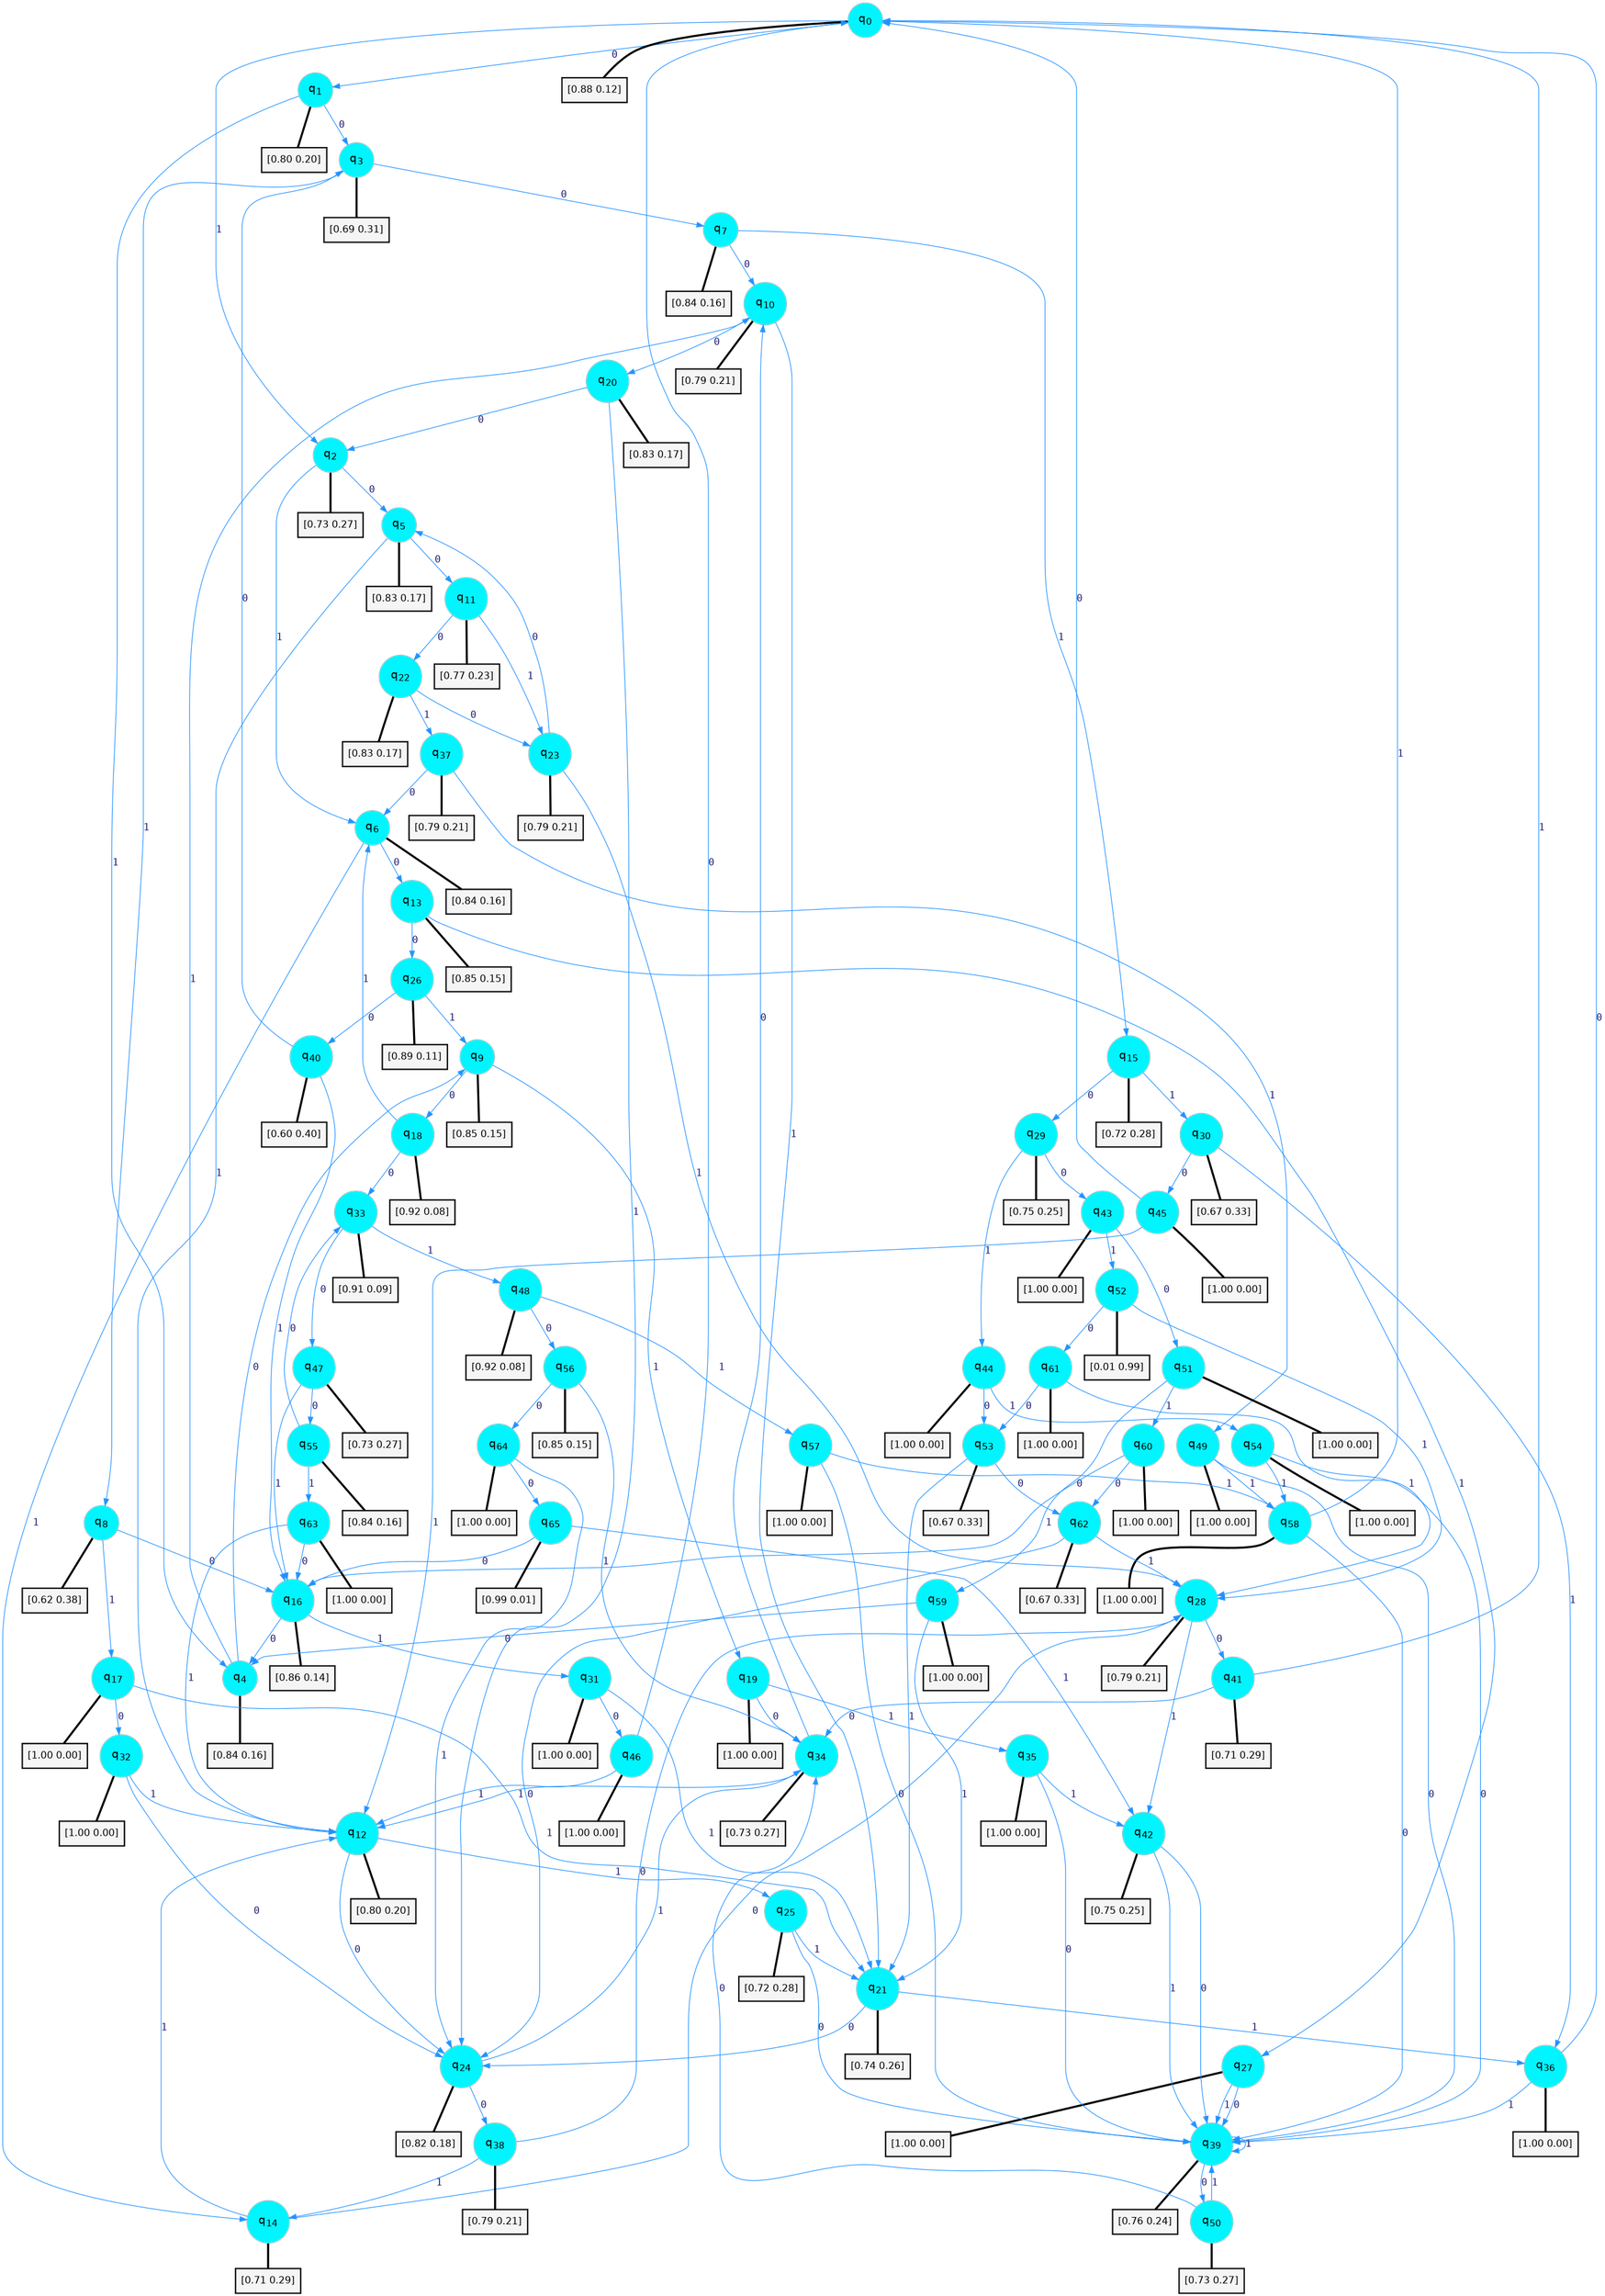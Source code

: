 digraph G {
graph [
bgcolor=transparent, dpi=300, rankdir=TD, size="40,25"];
node [
color=gray, fillcolor=turquoise1, fontcolor=black, fontname=Helvetica, fontsize=16, fontweight=bold, shape=circle, style=filled];
edge [
arrowsize=1, color=dodgerblue1, fontcolor=midnightblue, fontname=courier, fontweight=bold, penwidth=1, style=solid, weight=20];
0[label=<q<SUB>0</SUB>>];
1[label=<q<SUB>1</SUB>>];
2[label=<q<SUB>2</SUB>>];
3[label=<q<SUB>3</SUB>>];
4[label=<q<SUB>4</SUB>>];
5[label=<q<SUB>5</SUB>>];
6[label=<q<SUB>6</SUB>>];
7[label=<q<SUB>7</SUB>>];
8[label=<q<SUB>8</SUB>>];
9[label=<q<SUB>9</SUB>>];
10[label=<q<SUB>10</SUB>>];
11[label=<q<SUB>11</SUB>>];
12[label=<q<SUB>12</SUB>>];
13[label=<q<SUB>13</SUB>>];
14[label=<q<SUB>14</SUB>>];
15[label=<q<SUB>15</SUB>>];
16[label=<q<SUB>16</SUB>>];
17[label=<q<SUB>17</SUB>>];
18[label=<q<SUB>18</SUB>>];
19[label=<q<SUB>19</SUB>>];
20[label=<q<SUB>20</SUB>>];
21[label=<q<SUB>21</SUB>>];
22[label=<q<SUB>22</SUB>>];
23[label=<q<SUB>23</SUB>>];
24[label=<q<SUB>24</SUB>>];
25[label=<q<SUB>25</SUB>>];
26[label=<q<SUB>26</SUB>>];
27[label=<q<SUB>27</SUB>>];
28[label=<q<SUB>28</SUB>>];
29[label=<q<SUB>29</SUB>>];
30[label=<q<SUB>30</SUB>>];
31[label=<q<SUB>31</SUB>>];
32[label=<q<SUB>32</SUB>>];
33[label=<q<SUB>33</SUB>>];
34[label=<q<SUB>34</SUB>>];
35[label=<q<SUB>35</SUB>>];
36[label=<q<SUB>36</SUB>>];
37[label=<q<SUB>37</SUB>>];
38[label=<q<SUB>38</SUB>>];
39[label=<q<SUB>39</SUB>>];
40[label=<q<SUB>40</SUB>>];
41[label=<q<SUB>41</SUB>>];
42[label=<q<SUB>42</SUB>>];
43[label=<q<SUB>43</SUB>>];
44[label=<q<SUB>44</SUB>>];
45[label=<q<SUB>45</SUB>>];
46[label=<q<SUB>46</SUB>>];
47[label=<q<SUB>47</SUB>>];
48[label=<q<SUB>48</SUB>>];
49[label=<q<SUB>49</SUB>>];
50[label=<q<SUB>50</SUB>>];
51[label=<q<SUB>51</SUB>>];
52[label=<q<SUB>52</SUB>>];
53[label=<q<SUB>53</SUB>>];
54[label=<q<SUB>54</SUB>>];
55[label=<q<SUB>55</SUB>>];
56[label=<q<SUB>56</SUB>>];
57[label=<q<SUB>57</SUB>>];
58[label=<q<SUB>58</SUB>>];
59[label=<q<SUB>59</SUB>>];
60[label=<q<SUB>60</SUB>>];
61[label=<q<SUB>61</SUB>>];
62[label=<q<SUB>62</SUB>>];
63[label=<q<SUB>63</SUB>>];
64[label=<q<SUB>64</SUB>>];
65[label=<q<SUB>65</SUB>>];
66[label="[0.88 0.12]", shape=box,fontcolor=black, fontname=Helvetica, fontsize=14, penwidth=2, fillcolor=whitesmoke,color=black];
67[label="[0.80 0.20]", shape=box,fontcolor=black, fontname=Helvetica, fontsize=14, penwidth=2, fillcolor=whitesmoke,color=black];
68[label="[0.73 0.27]", shape=box,fontcolor=black, fontname=Helvetica, fontsize=14, penwidth=2, fillcolor=whitesmoke,color=black];
69[label="[0.69 0.31]", shape=box,fontcolor=black, fontname=Helvetica, fontsize=14, penwidth=2, fillcolor=whitesmoke,color=black];
70[label="[0.84 0.16]", shape=box,fontcolor=black, fontname=Helvetica, fontsize=14, penwidth=2, fillcolor=whitesmoke,color=black];
71[label="[0.83 0.17]", shape=box,fontcolor=black, fontname=Helvetica, fontsize=14, penwidth=2, fillcolor=whitesmoke,color=black];
72[label="[0.84 0.16]", shape=box,fontcolor=black, fontname=Helvetica, fontsize=14, penwidth=2, fillcolor=whitesmoke,color=black];
73[label="[0.84 0.16]", shape=box,fontcolor=black, fontname=Helvetica, fontsize=14, penwidth=2, fillcolor=whitesmoke,color=black];
74[label="[0.62 0.38]", shape=box,fontcolor=black, fontname=Helvetica, fontsize=14, penwidth=2, fillcolor=whitesmoke,color=black];
75[label="[0.85 0.15]", shape=box,fontcolor=black, fontname=Helvetica, fontsize=14, penwidth=2, fillcolor=whitesmoke,color=black];
76[label="[0.79 0.21]", shape=box,fontcolor=black, fontname=Helvetica, fontsize=14, penwidth=2, fillcolor=whitesmoke,color=black];
77[label="[0.77 0.23]", shape=box,fontcolor=black, fontname=Helvetica, fontsize=14, penwidth=2, fillcolor=whitesmoke,color=black];
78[label="[0.80 0.20]", shape=box,fontcolor=black, fontname=Helvetica, fontsize=14, penwidth=2, fillcolor=whitesmoke,color=black];
79[label="[0.85 0.15]", shape=box,fontcolor=black, fontname=Helvetica, fontsize=14, penwidth=2, fillcolor=whitesmoke,color=black];
80[label="[0.71 0.29]", shape=box,fontcolor=black, fontname=Helvetica, fontsize=14, penwidth=2, fillcolor=whitesmoke,color=black];
81[label="[0.72 0.28]", shape=box,fontcolor=black, fontname=Helvetica, fontsize=14, penwidth=2, fillcolor=whitesmoke,color=black];
82[label="[0.86 0.14]", shape=box,fontcolor=black, fontname=Helvetica, fontsize=14, penwidth=2, fillcolor=whitesmoke,color=black];
83[label="[1.00 0.00]", shape=box,fontcolor=black, fontname=Helvetica, fontsize=14, penwidth=2, fillcolor=whitesmoke,color=black];
84[label="[0.92 0.08]", shape=box,fontcolor=black, fontname=Helvetica, fontsize=14, penwidth=2, fillcolor=whitesmoke,color=black];
85[label="[1.00 0.00]", shape=box,fontcolor=black, fontname=Helvetica, fontsize=14, penwidth=2, fillcolor=whitesmoke,color=black];
86[label="[0.83 0.17]", shape=box,fontcolor=black, fontname=Helvetica, fontsize=14, penwidth=2, fillcolor=whitesmoke,color=black];
87[label="[0.74 0.26]", shape=box,fontcolor=black, fontname=Helvetica, fontsize=14, penwidth=2, fillcolor=whitesmoke,color=black];
88[label="[0.83 0.17]", shape=box,fontcolor=black, fontname=Helvetica, fontsize=14, penwidth=2, fillcolor=whitesmoke,color=black];
89[label="[0.79 0.21]", shape=box,fontcolor=black, fontname=Helvetica, fontsize=14, penwidth=2, fillcolor=whitesmoke,color=black];
90[label="[0.82 0.18]", shape=box,fontcolor=black, fontname=Helvetica, fontsize=14, penwidth=2, fillcolor=whitesmoke,color=black];
91[label="[0.72 0.28]", shape=box,fontcolor=black, fontname=Helvetica, fontsize=14, penwidth=2, fillcolor=whitesmoke,color=black];
92[label="[0.89 0.11]", shape=box,fontcolor=black, fontname=Helvetica, fontsize=14, penwidth=2, fillcolor=whitesmoke,color=black];
93[label="[1.00 0.00]", shape=box,fontcolor=black, fontname=Helvetica, fontsize=14, penwidth=2, fillcolor=whitesmoke,color=black];
94[label="[0.79 0.21]", shape=box,fontcolor=black, fontname=Helvetica, fontsize=14, penwidth=2, fillcolor=whitesmoke,color=black];
95[label="[0.75 0.25]", shape=box,fontcolor=black, fontname=Helvetica, fontsize=14, penwidth=2, fillcolor=whitesmoke,color=black];
96[label="[0.67 0.33]", shape=box,fontcolor=black, fontname=Helvetica, fontsize=14, penwidth=2, fillcolor=whitesmoke,color=black];
97[label="[1.00 0.00]", shape=box,fontcolor=black, fontname=Helvetica, fontsize=14, penwidth=2, fillcolor=whitesmoke,color=black];
98[label="[1.00 0.00]", shape=box,fontcolor=black, fontname=Helvetica, fontsize=14, penwidth=2, fillcolor=whitesmoke,color=black];
99[label="[0.91 0.09]", shape=box,fontcolor=black, fontname=Helvetica, fontsize=14, penwidth=2, fillcolor=whitesmoke,color=black];
100[label="[0.73 0.27]", shape=box,fontcolor=black, fontname=Helvetica, fontsize=14, penwidth=2, fillcolor=whitesmoke,color=black];
101[label="[1.00 0.00]", shape=box,fontcolor=black, fontname=Helvetica, fontsize=14, penwidth=2, fillcolor=whitesmoke,color=black];
102[label="[1.00 0.00]", shape=box,fontcolor=black, fontname=Helvetica, fontsize=14, penwidth=2, fillcolor=whitesmoke,color=black];
103[label="[0.79 0.21]", shape=box,fontcolor=black, fontname=Helvetica, fontsize=14, penwidth=2, fillcolor=whitesmoke,color=black];
104[label="[0.79 0.21]", shape=box,fontcolor=black, fontname=Helvetica, fontsize=14, penwidth=2, fillcolor=whitesmoke,color=black];
105[label="[0.76 0.24]", shape=box,fontcolor=black, fontname=Helvetica, fontsize=14, penwidth=2, fillcolor=whitesmoke,color=black];
106[label="[0.60 0.40]", shape=box,fontcolor=black, fontname=Helvetica, fontsize=14, penwidth=2, fillcolor=whitesmoke,color=black];
107[label="[0.71 0.29]", shape=box,fontcolor=black, fontname=Helvetica, fontsize=14, penwidth=2, fillcolor=whitesmoke,color=black];
108[label="[0.75 0.25]", shape=box,fontcolor=black, fontname=Helvetica, fontsize=14, penwidth=2, fillcolor=whitesmoke,color=black];
109[label="[1.00 0.00]", shape=box,fontcolor=black, fontname=Helvetica, fontsize=14, penwidth=2, fillcolor=whitesmoke,color=black];
110[label="[1.00 0.00]", shape=box,fontcolor=black, fontname=Helvetica, fontsize=14, penwidth=2, fillcolor=whitesmoke,color=black];
111[label="[1.00 0.00]", shape=box,fontcolor=black, fontname=Helvetica, fontsize=14, penwidth=2, fillcolor=whitesmoke,color=black];
112[label="[1.00 0.00]", shape=box,fontcolor=black, fontname=Helvetica, fontsize=14, penwidth=2, fillcolor=whitesmoke,color=black];
113[label="[0.73 0.27]", shape=box,fontcolor=black, fontname=Helvetica, fontsize=14, penwidth=2, fillcolor=whitesmoke,color=black];
114[label="[0.92 0.08]", shape=box,fontcolor=black, fontname=Helvetica, fontsize=14, penwidth=2, fillcolor=whitesmoke,color=black];
115[label="[1.00 0.00]", shape=box,fontcolor=black, fontname=Helvetica, fontsize=14, penwidth=2, fillcolor=whitesmoke,color=black];
116[label="[0.73 0.27]", shape=box,fontcolor=black, fontname=Helvetica, fontsize=14, penwidth=2, fillcolor=whitesmoke,color=black];
117[label="[1.00 0.00]", shape=box,fontcolor=black, fontname=Helvetica, fontsize=14, penwidth=2, fillcolor=whitesmoke,color=black];
118[label="[0.01 0.99]", shape=box,fontcolor=black, fontname=Helvetica, fontsize=14, penwidth=2, fillcolor=whitesmoke,color=black];
119[label="[0.67 0.33]", shape=box,fontcolor=black, fontname=Helvetica, fontsize=14, penwidth=2, fillcolor=whitesmoke,color=black];
120[label="[1.00 0.00]", shape=box,fontcolor=black, fontname=Helvetica, fontsize=14, penwidth=2, fillcolor=whitesmoke,color=black];
121[label="[0.84 0.16]", shape=box,fontcolor=black, fontname=Helvetica, fontsize=14, penwidth=2, fillcolor=whitesmoke,color=black];
122[label="[0.85 0.15]", shape=box,fontcolor=black, fontname=Helvetica, fontsize=14, penwidth=2, fillcolor=whitesmoke,color=black];
123[label="[1.00 0.00]", shape=box,fontcolor=black, fontname=Helvetica, fontsize=14, penwidth=2, fillcolor=whitesmoke,color=black];
124[label="[1.00 0.00]", shape=box,fontcolor=black, fontname=Helvetica, fontsize=14, penwidth=2, fillcolor=whitesmoke,color=black];
125[label="[1.00 0.00]", shape=box,fontcolor=black, fontname=Helvetica, fontsize=14, penwidth=2, fillcolor=whitesmoke,color=black];
126[label="[1.00 0.00]", shape=box,fontcolor=black, fontname=Helvetica, fontsize=14, penwidth=2, fillcolor=whitesmoke,color=black];
127[label="[1.00 0.00]", shape=box,fontcolor=black, fontname=Helvetica, fontsize=14, penwidth=2, fillcolor=whitesmoke,color=black];
128[label="[0.67 0.33]", shape=box,fontcolor=black, fontname=Helvetica, fontsize=14, penwidth=2, fillcolor=whitesmoke,color=black];
129[label="[1.00 0.00]", shape=box,fontcolor=black, fontname=Helvetica, fontsize=14, penwidth=2, fillcolor=whitesmoke,color=black];
130[label="[1.00 0.00]", shape=box,fontcolor=black, fontname=Helvetica, fontsize=14, penwidth=2, fillcolor=whitesmoke,color=black];
131[label="[0.99 0.01]", shape=box,fontcolor=black, fontname=Helvetica, fontsize=14, penwidth=2, fillcolor=whitesmoke,color=black];
0->1 [label=0];
0->2 [label=1];
0->66 [arrowhead=none, penwidth=3,color=black];
1->3 [label=0];
1->4 [label=1];
1->67 [arrowhead=none, penwidth=3,color=black];
2->5 [label=0];
2->6 [label=1];
2->68 [arrowhead=none, penwidth=3,color=black];
3->7 [label=0];
3->8 [label=1];
3->69 [arrowhead=none, penwidth=3,color=black];
4->9 [label=0];
4->10 [label=1];
4->70 [arrowhead=none, penwidth=3,color=black];
5->11 [label=0];
5->12 [label=1];
5->71 [arrowhead=none, penwidth=3,color=black];
6->13 [label=0];
6->14 [label=1];
6->72 [arrowhead=none, penwidth=3,color=black];
7->10 [label=0];
7->15 [label=1];
7->73 [arrowhead=none, penwidth=3,color=black];
8->16 [label=0];
8->17 [label=1];
8->74 [arrowhead=none, penwidth=3,color=black];
9->18 [label=0];
9->19 [label=1];
9->75 [arrowhead=none, penwidth=3,color=black];
10->20 [label=0];
10->21 [label=1];
10->76 [arrowhead=none, penwidth=3,color=black];
11->22 [label=0];
11->23 [label=1];
11->77 [arrowhead=none, penwidth=3,color=black];
12->24 [label=0];
12->25 [label=1];
12->78 [arrowhead=none, penwidth=3,color=black];
13->26 [label=0];
13->27 [label=1];
13->79 [arrowhead=none, penwidth=3,color=black];
14->28 [label=0];
14->12 [label=1];
14->80 [arrowhead=none, penwidth=3,color=black];
15->29 [label=0];
15->30 [label=1];
15->81 [arrowhead=none, penwidth=3,color=black];
16->4 [label=0];
16->31 [label=1];
16->82 [arrowhead=none, penwidth=3,color=black];
17->32 [label=0];
17->21 [label=1];
17->83 [arrowhead=none, penwidth=3,color=black];
18->33 [label=0];
18->6 [label=1];
18->84 [arrowhead=none, penwidth=3,color=black];
19->34 [label=0];
19->35 [label=1];
19->85 [arrowhead=none, penwidth=3,color=black];
20->2 [label=0];
20->24 [label=1];
20->86 [arrowhead=none, penwidth=3,color=black];
21->24 [label=0];
21->36 [label=1];
21->87 [arrowhead=none, penwidth=3,color=black];
22->23 [label=0];
22->37 [label=1];
22->88 [arrowhead=none, penwidth=3,color=black];
23->5 [label=0];
23->28 [label=1];
23->89 [arrowhead=none, penwidth=3,color=black];
24->38 [label=0];
24->34 [label=1];
24->90 [arrowhead=none, penwidth=3,color=black];
25->39 [label=0];
25->21 [label=1];
25->91 [arrowhead=none, penwidth=3,color=black];
26->40 [label=0];
26->9 [label=1];
26->92 [arrowhead=none, penwidth=3,color=black];
27->39 [label=0];
27->39 [label=1];
27->93 [arrowhead=none, penwidth=3,color=black];
28->41 [label=0];
28->42 [label=1];
28->94 [arrowhead=none, penwidth=3,color=black];
29->43 [label=0];
29->44 [label=1];
29->95 [arrowhead=none, penwidth=3,color=black];
30->45 [label=0];
30->36 [label=1];
30->96 [arrowhead=none, penwidth=3,color=black];
31->46 [label=0];
31->21 [label=1];
31->97 [arrowhead=none, penwidth=3,color=black];
32->24 [label=0];
32->12 [label=1];
32->98 [arrowhead=none, penwidth=3,color=black];
33->47 [label=0];
33->48 [label=1];
33->99 [arrowhead=none, penwidth=3,color=black];
34->10 [label=0];
34->12 [label=1];
34->100 [arrowhead=none, penwidth=3,color=black];
35->39 [label=0];
35->42 [label=1];
35->101 [arrowhead=none, penwidth=3,color=black];
36->0 [label=0];
36->39 [label=1];
36->102 [arrowhead=none, penwidth=3,color=black];
37->6 [label=0];
37->49 [label=1];
37->103 [arrowhead=none, penwidth=3,color=black];
38->28 [label=0];
38->14 [label=1];
38->104 [arrowhead=none, penwidth=3,color=black];
39->50 [label=0];
39->39 [label=1];
39->105 [arrowhead=none, penwidth=3,color=black];
40->3 [label=0];
40->16 [label=1];
40->106 [arrowhead=none, penwidth=3,color=black];
41->34 [label=0];
41->0 [label=1];
41->107 [arrowhead=none, penwidth=3,color=black];
42->39 [label=0];
42->39 [label=1];
42->108 [arrowhead=none, penwidth=3,color=black];
43->51 [label=0];
43->52 [label=1];
43->109 [arrowhead=none, penwidth=3,color=black];
44->53 [label=0];
44->54 [label=1];
44->110 [arrowhead=none, penwidth=3,color=black];
45->0 [label=0];
45->12 [label=1];
45->111 [arrowhead=none, penwidth=3,color=black];
46->0 [label=0];
46->12 [label=1];
46->112 [arrowhead=none, penwidth=3,color=black];
47->55 [label=0];
47->16 [label=1];
47->113 [arrowhead=none, penwidth=3,color=black];
48->56 [label=0];
48->57 [label=1];
48->114 [arrowhead=none, penwidth=3,color=black];
49->39 [label=0];
49->58 [label=1];
49->115 [arrowhead=none, penwidth=3,color=black];
50->34 [label=0];
50->39 [label=1];
50->116 [arrowhead=none, penwidth=3,color=black];
51->59 [label=0];
51->60 [label=1];
51->117 [arrowhead=none, penwidth=3,color=black];
52->61 [label=0];
52->28 [label=1];
52->118 [arrowhead=none, penwidth=3,color=black];
53->62 [label=0];
53->21 [label=1];
53->119 [arrowhead=none, penwidth=3,color=black];
54->39 [label=0];
54->58 [label=1];
54->120 [arrowhead=none, penwidth=3,color=black];
55->33 [label=0];
55->63 [label=1];
55->121 [arrowhead=none, penwidth=3,color=black];
56->64 [label=0];
56->34 [label=1];
56->122 [arrowhead=none, penwidth=3,color=black];
57->39 [label=0];
57->58 [label=1];
57->123 [arrowhead=none, penwidth=3,color=black];
58->39 [label=0];
58->0 [label=1];
58->124 [arrowhead=none, penwidth=3,color=black];
59->4 [label=0];
59->21 [label=1];
59->125 [arrowhead=none, penwidth=3,color=black];
60->62 [label=0];
60->16 [label=1];
60->126 [arrowhead=none, penwidth=3,color=black];
61->53 [label=0];
61->28 [label=1];
61->127 [arrowhead=none, penwidth=3,color=black];
62->24 [label=0];
62->28 [label=1];
62->128 [arrowhead=none, penwidth=3,color=black];
63->16 [label=0];
63->12 [label=1];
63->129 [arrowhead=none, penwidth=3,color=black];
64->65 [label=0];
64->24 [label=1];
64->130 [arrowhead=none, penwidth=3,color=black];
65->16 [label=0];
65->42 [label=1];
65->131 [arrowhead=none, penwidth=3,color=black];
}
